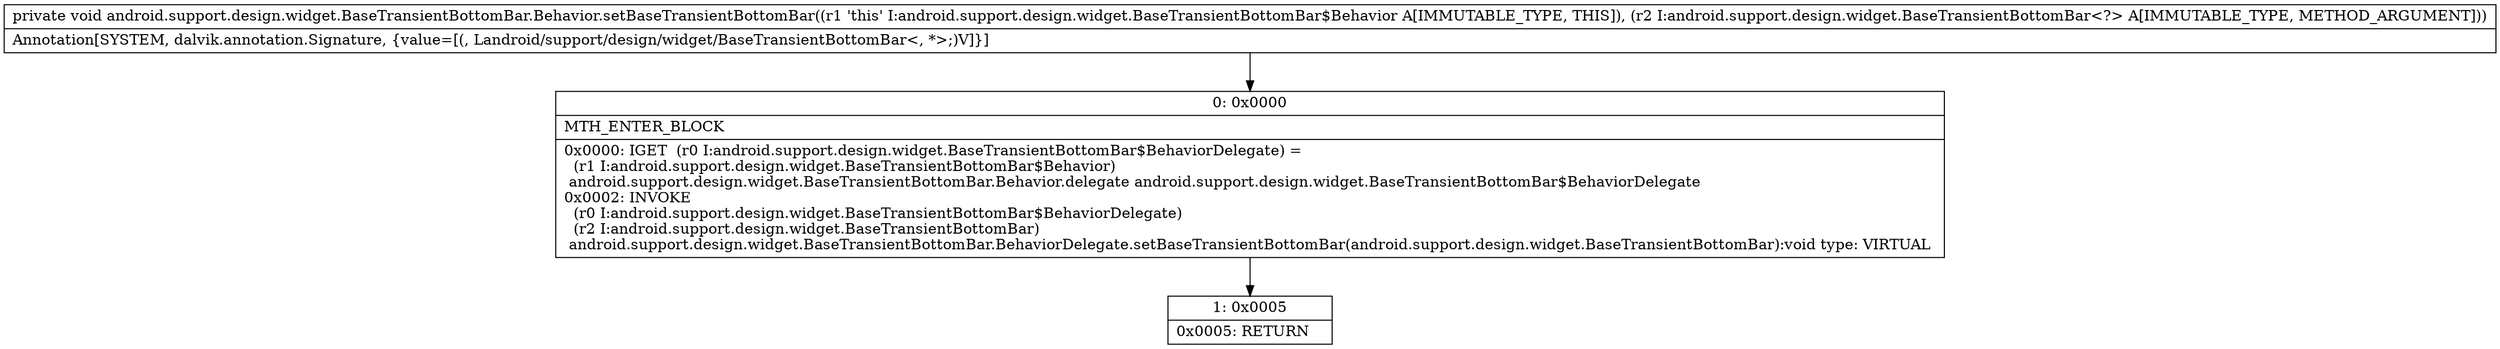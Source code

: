 digraph "CFG forandroid.support.design.widget.BaseTransientBottomBar.Behavior.setBaseTransientBottomBar(Landroid\/support\/design\/widget\/BaseTransientBottomBar;)V" {
Node_0 [shape=record,label="{0\:\ 0x0000|MTH_ENTER_BLOCK\l|0x0000: IGET  (r0 I:android.support.design.widget.BaseTransientBottomBar$BehaviorDelegate) = \l  (r1 I:android.support.design.widget.BaseTransientBottomBar$Behavior)\l android.support.design.widget.BaseTransientBottomBar.Behavior.delegate android.support.design.widget.BaseTransientBottomBar$BehaviorDelegate \l0x0002: INVOKE  \l  (r0 I:android.support.design.widget.BaseTransientBottomBar$BehaviorDelegate)\l  (r2 I:android.support.design.widget.BaseTransientBottomBar)\l android.support.design.widget.BaseTransientBottomBar.BehaviorDelegate.setBaseTransientBottomBar(android.support.design.widget.BaseTransientBottomBar):void type: VIRTUAL \l}"];
Node_1 [shape=record,label="{1\:\ 0x0005|0x0005: RETURN   \l}"];
MethodNode[shape=record,label="{private void android.support.design.widget.BaseTransientBottomBar.Behavior.setBaseTransientBottomBar((r1 'this' I:android.support.design.widget.BaseTransientBottomBar$Behavior A[IMMUTABLE_TYPE, THIS]), (r2 I:android.support.design.widget.BaseTransientBottomBar\<?\> A[IMMUTABLE_TYPE, METHOD_ARGUMENT]))  | Annotation[SYSTEM, dalvik.annotation.Signature, \{value=[(, Landroid\/support\/design\/widget\/BaseTransientBottomBar\<, *\>;)V]\}]\l}"];
MethodNode -> Node_0;
Node_0 -> Node_1;
}

